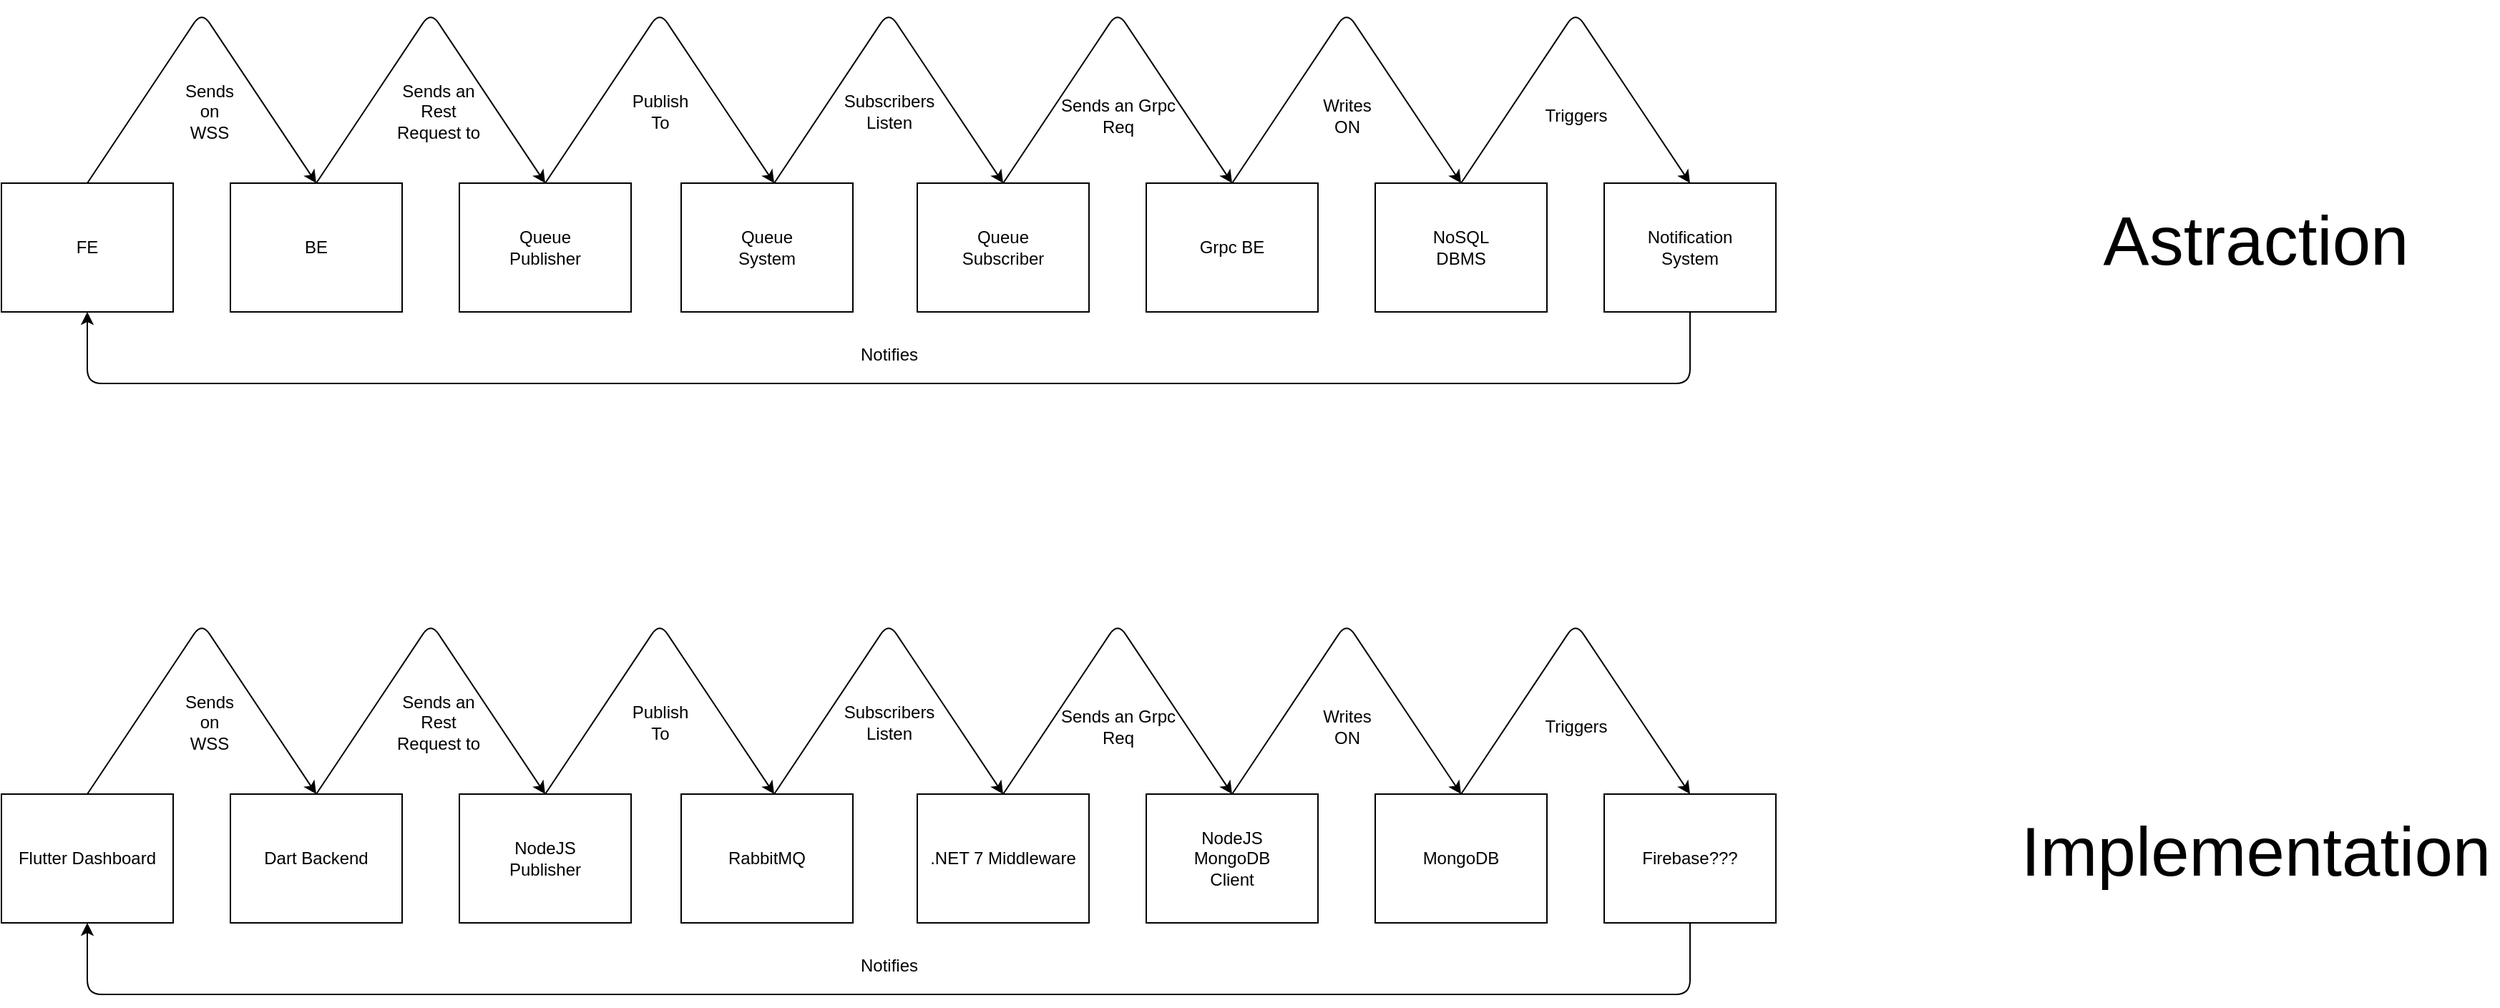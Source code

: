 <mxfile>
    <diagram id="bFyh9QD_zorucijYTf2e" name="Pagina-1">
        <mxGraphModel dx="2113" dy="1195" grid="1" gridSize="10" guides="1" tooltips="1" connect="1" arrows="1" fold="1" page="0" pageScale="1" pageWidth="827" pageHeight="1169" math="0" shadow="0">
            <root>
                <mxCell id="0"/>
                <mxCell id="1" parent="0"/>
                <mxCell id="8" style="edgeStyle=none;html=1;exitX=0.5;exitY=0;exitDx=0;exitDy=0;entryX=0.5;entryY=0;entryDx=0;entryDy=0;" edge="1" parent="1" source="2" target="3">
                    <mxGeometry relative="1" as="geometry">
                        <Array as="points">
                            <mxPoint x="200" y="160"/>
                        </Array>
                    </mxGeometry>
                </mxCell>
                <mxCell id="2" value="FE&lt;br&gt;" style="whiteSpace=wrap;html=1;" vertex="1" parent="1">
                    <mxGeometry x="60" y="280" width="120" height="90" as="geometry"/>
                </mxCell>
                <mxCell id="3" value="BE&lt;br&gt;" style="whiteSpace=wrap;html=1;" vertex="1" parent="1">
                    <mxGeometry x="220" y="280" width="120" height="90" as="geometry"/>
                </mxCell>
                <mxCell id="4" value="Queue&lt;br&gt;Publisher" style="whiteSpace=wrap;html=1;" vertex="1" parent="1">
                    <mxGeometry x="380" y="280" width="120" height="90" as="geometry"/>
                </mxCell>
                <mxCell id="5" value="Queue&lt;br&gt;System" style="whiteSpace=wrap;html=1;" vertex="1" parent="1">
                    <mxGeometry x="535" y="280" width="120" height="90" as="geometry"/>
                </mxCell>
                <mxCell id="6" value="Queue&lt;br&gt;Subscriber" style="whiteSpace=wrap;html=1;" vertex="1" parent="1">
                    <mxGeometry x="700" y="280" width="120" height="90" as="geometry"/>
                </mxCell>
                <mxCell id="7" value="Grpc BE" style="whiteSpace=wrap;html=1;" vertex="1" parent="1">
                    <mxGeometry x="860" y="280" width="120" height="90" as="geometry"/>
                </mxCell>
                <mxCell id="9" value="Sends&lt;br&gt;on &lt;br&gt;WSS" style="text;html=1;align=center;verticalAlign=middle;resizable=0;points=[];autosize=1;strokeColor=none;fillColor=none;" vertex="1" parent="1">
                    <mxGeometry x="180" y="205" width="50" height="50" as="geometry"/>
                </mxCell>
                <mxCell id="10" style="edgeStyle=none;html=1;exitX=0.5;exitY=0;exitDx=0;exitDy=0;entryX=0.5;entryY=0;entryDx=0;entryDy=0;" edge="1" parent="1">
                    <mxGeometry relative="1" as="geometry">
                        <mxPoint x="440" y="280" as="sourcePoint"/>
                        <mxPoint x="600" y="280" as="targetPoint"/>
                        <Array as="points">
                            <mxPoint x="520" y="160"/>
                        </Array>
                    </mxGeometry>
                </mxCell>
                <mxCell id="11" value="Sends an &lt;br&gt;Rest&lt;br&gt;Request to" style="text;html=1;align=center;verticalAlign=middle;resizable=0;points=[];autosize=1;strokeColor=none;fillColor=none;" vertex="1" parent="1">
                    <mxGeometry x="330" y="205" width="70" height="50" as="geometry"/>
                </mxCell>
                <mxCell id="12" style="edgeStyle=none;html=1;exitX=0.5;exitY=0;exitDx=0;exitDy=0;entryX=0.5;entryY=0;entryDx=0;entryDy=0;" edge="1" parent="1">
                    <mxGeometry relative="1" as="geometry">
                        <mxPoint x="280" y="280" as="sourcePoint"/>
                        <mxPoint x="440" y="280" as="targetPoint"/>
                        <Array as="points">
                            <mxPoint x="360" y="160"/>
                        </Array>
                    </mxGeometry>
                </mxCell>
                <mxCell id="13" value="Publish&lt;br&gt;To" style="text;html=1;align=center;verticalAlign=middle;resizable=0;points=[];autosize=1;strokeColor=none;fillColor=none;" vertex="1" parent="1">
                    <mxGeometry x="495" y="215" width="50" height="30" as="geometry"/>
                </mxCell>
                <mxCell id="14" style="edgeStyle=none;html=1;exitX=0.5;exitY=0;exitDx=0;exitDy=0;entryX=0.5;entryY=0;entryDx=0;entryDy=0;" edge="1" parent="1">
                    <mxGeometry relative="1" as="geometry">
                        <mxPoint x="600" y="280" as="sourcePoint"/>
                        <mxPoint x="760" y="280" as="targetPoint"/>
                        <Array as="points">
                            <mxPoint x="680" y="160"/>
                        </Array>
                    </mxGeometry>
                </mxCell>
                <mxCell id="15" value="Subscribers&lt;br&gt;Listen" style="text;html=1;align=center;verticalAlign=middle;resizable=0;points=[];autosize=1;strokeColor=none;fillColor=none;" vertex="1" parent="1">
                    <mxGeometry x="640" y="215" width="80" height="30" as="geometry"/>
                </mxCell>
                <mxCell id="16" style="edgeStyle=none;html=1;exitX=0.5;exitY=0;exitDx=0;exitDy=0;entryX=0.5;entryY=0;entryDx=0;entryDy=0;" edge="1" parent="1">
                    <mxGeometry relative="1" as="geometry">
                        <mxPoint x="760" y="280" as="sourcePoint"/>
                        <mxPoint x="920" y="280" as="targetPoint"/>
                        <Array as="points">
                            <mxPoint x="840" y="160"/>
                        </Array>
                    </mxGeometry>
                </mxCell>
                <mxCell id="17" value="Sends an Grpc&lt;br&gt;Req" style="text;html=1;align=center;verticalAlign=middle;resizable=0;points=[];autosize=1;strokeColor=none;fillColor=none;" vertex="1" parent="1">
                    <mxGeometry x="790" y="218" width="100" height="30" as="geometry"/>
                </mxCell>
                <mxCell id="18" value="NoSQL&lt;br&gt;DBMS" style="whiteSpace=wrap;html=1;" vertex="1" parent="1">
                    <mxGeometry x="1020" y="280" width="120" height="90" as="geometry"/>
                </mxCell>
                <mxCell id="19" style="edgeStyle=none;html=1;exitX=0.5;exitY=0;exitDx=0;exitDy=0;entryX=0.5;entryY=0;entryDx=0;entryDy=0;" edge="1" parent="1">
                    <mxGeometry relative="1" as="geometry">
                        <mxPoint x="920" y="280" as="sourcePoint"/>
                        <mxPoint x="1080" y="280" as="targetPoint"/>
                        <Array as="points">
                            <mxPoint x="1000" y="160"/>
                        </Array>
                    </mxGeometry>
                </mxCell>
                <mxCell id="20" value="Writes&lt;br&gt;ON" style="text;html=1;align=center;verticalAlign=middle;resizable=0;points=[];autosize=1;strokeColor=none;fillColor=none;" vertex="1" parent="1">
                    <mxGeometry x="975" y="218" width="50" height="30" as="geometry"/>
                </mxCell>
                <mxCell id="21" value="Astraction" style="text;html=1;align=center;verticalAlign=middle;resizable=0;points=[];autosize=1;strokeColor=none;fillColor=none;fontSize=48;" vertex="1" parent="1">
                    <mxGeometry x="1520" y="290" width="230" height="60" as="geometry"/>
                </mxCell>
                <mxCell id="25" style="edgeStyle=none;html=1;exitX=0.5;exitY=1;exitDx=0;exitDy=0;entryX=0.5;entryY=1;entryDx=0;entryDy=0;fontSize=48;" edge="1" parent="1" source="22" target="2">
                    <mxGeometry relative="1" as="geometry">
                        <Array as="points">
                            <mxPoint x="1240" y="420"/>
                            <mxPoint x="120" y="420"/>
                        </Array>
                    </mxGeometry>
                </mxCell>
                <mxCell id="22" value="Notification&lt;br&gt;System" style="whiteSpace=wrap;html=1;" vertex="1" parent="1">
                    <mxGeometry x="1180" y="280" width="120" height="90" as="geometry"/>
                </mxCell>
                <mxCell id="23" style="edgeStyle=none;html=1;exitX=0.5;exitY=0;exitDx=0;exitDy=0;entryX=0.5;entryY=0;entryDx=0;entryDy=0;" edge="1" parent="1">
                    <mxGeometry relative="1" as="geometry">
                        <mxPoint x="1080" y="280" as="sourcePoint"/>
                        <mxPoint x="1240" y="280" as="targetPoint"/>
                        <Array as="points">
                            <mxPoint x="1160" y="160"/>
                        </Array>
                    </mxGeometry>
                </mxCell>
                <mxCell id="24" value="Triggers" style="text;html=1;align=center;verticalAlign=middle;resizable=0;points=[];autosize=1;strokeColor=none;fillColor=none;" vertex="1" parent="1">
                    <mxGeometry x="1130" y="223" width="60" height="20" as="geometry"/>
                </mxCell>
                <mxCell id="27" value="Notifies" style="text;html=1;align=center;verticalAlign=middle;resizable=0;points=[];autosize=1;strokeColor=none;fillColor=none;" vertex="1" parent="1">
                    <mxGeometry x="650" y="390" width="60" height="20" as="geometry"/>
                </mxCell>
                <mxCell id="28" style="edgeStyle=none;html=1;exitX=0.5;exitY=0;exitDx=0;exitDy=0;entryX=0.5;entryY=0;entryDx=0;entryDy=0;" edge="1" parent="1" source="29" target="30">
                    <mxGeometry relative="1" as="geometry">
                        <Array as="points">
                            <mxPoint x="200" y="587"/>
                        </Array>
                    </mxGeometry>
                </mxCell>
                <mxCell id="29" value="Flutter Dashboard" style="whiteSpace=wrap;html=1;" vertex="1" parent="1">
                    <mxGeometry x="60" y="707" width="120" height="90" as="geometry"/>
                </mxCell>
                <mxCell id="30" value="Dart Backend" style="whiteSpace=wrap;html=1;" vertex="1" parent="1">
                    <mxGeometry x="220" y="707" width="120" height="90" as="geometry"/>
                </mxCell>
                <mxCell id="31" value="NodeJS&lt;br&gt;Publisher" style="whiteSpace=wrap;html=1;" vertex="1" parent="1">
                    <mxGeometry x="380" y="707" width="120" height="90" as="geometry"/>
                </mxCell>
                <mxCell id="32" value="RabbitMQ" style="whiteSpace=wrap;html=1;" vertex="1" parent="1">
                    <mxGeometry x="535" y="707" width="120" height="90" as="geometry"/>
                </mxCell>
                <mxCell id="33" value=".NET 7 Middleware" style="whiteSpace=wrap;html=1;" vertex="1" parent="1">
                    <mxGeometry x="700" y="707" width="120" height="90" as="geometry"/>
                </mxCell>
                <mxCell id="34" value="NodeJS&lt;br&gt;MongoDB&lt;br&gt;Client" style="whiteSpace=wrap;html=1;" vertex="1" parent="1">
                    <mxGeometry x="860" y="707" width="120" height="90" as="geometry"/>
                </mxCell>
                <mxCell id="35" value="Sends&lt;br&gt;on &lt;br&gt;WSS" style="text;html=1;align=center;verticalAlign=middle;resizable=0;points=[];autosize=1;strokeColor=none;fillColor=none;" vertex="1" parent="1">
                    <mxGeometry x="180" y="632" width="50" height="50" as="geometry"/>
                </mxCell>
                <mxCell id="36" style="edgeStyle=none;html=1;exitX=0.5;exitY=0;exitDx=0;exitDy=0;entryX=0.5;entryY=0;entryDx=0;entryDy=0;" edge="1" parent="1">
                    <mxGeometry relative="1" as="geometry">
                        <mxPoint x="440" y="707" as="sourcePoint"/>
                        <mxPoint x="600" y="707" as="targetPoint"/>
                        <Array as="points">
                            <mxPoint x="520" y="587"/>
                        </Array>
                    </mxGeometry>
                </mxCell>
                <mxCell id="37" value="Sends an &lt;br&gt;Rest&lt;br&gt;Request to" style="text;html=1;align=center;verticalAlign=middle;resizable=0;points=[];autosize=1;strokeColor=none;fillColor=none;" vertex="1" parent="1">
                    <mxGeometry x="330" y="632" width="70" height="50" as="geometry"/>
                </mxCell>
                <mxCell id="38" style="edgeStyle=none;html=1;exitX=0.5;exitY=0;exitDx=0;exitDy=0;entryX=0.5;entryY=0;entryDx=0;entryDy=0;" edge="1" parent="1">
                    <mxGeometry relative="1" as="geometry">
                        <mxPoint x="280" y="707" as="sourcePoint"/>
                        <mxPoint x="440" y="707" as="targetPoint"/>
                        <Array as="points">
                            <mxPoint x="360" y="587"/>
                        </Array>
                    </mxGeometry>
                </mxCell>
                <mxCell id="39" value="Publish&lt;br&gt;To" style="text;html=1;align=center;verticalAlign=middle;resizable=0;points=[];autosize=1;strokeColor=none;fillColor=none;" vertex="1" parent="1">
                    <mxGeometry x="495" y="642" width="50" height="30" as="geometry"/>
                </mxCell>
                <mxCell id="40" style="edgeStyle=none;html=1;exitX=0.5;exitY=0;exitDx=0;exitDy=0;entryX=0.5;entryY=0;entryDx=0;entryDy=0;" edge="1" parent="1">
                    <mxGeometry relative="1" as="geometry">
                        <mxPoint x="600" y="707" as="sourcePoint"/>
                        <mxPoint x="760" y="707" as="targetPoint"/>
                        <Array as="points">
                            <mxPoint x="680" y="587"/>
                        </Array>
                    </mxGeometry>
                </mxCell>
                <mxCell id="41" value="Subscribers&lt;br&gt;Listen" style="text;html=1;align=center;verticalAlign=middle;resizable=0;points=[];autosize=1;strokeColor=none;fillColor=none;" vertex="1" parent="1">
                    <mxGeometry x="640" y="642" width="80" height="30" as="geometry"/>
                </mxCell>
                <mxCell id="42" style="edgeStyle=none;html=1;exitX=0.5;exitY=0;exitDx=0;exitDy=0;entryX=0.5;entryY=0;entryDx=0;entryDy=0;" edge="1" parent="1">
                    <mxGeometry relative="1" as="geometry">
                        <mxPoint x="760" y="707" as="sourcePoint"/>
                        <mxPoint x="920" y="707" as="targetPoint"/>
                        <Array as="points">
                            <mxPoint x="840" y="587"/>
                        </Array>
                    </mxGeometry>
                </mxCell>
                <mxCell id="43" value="Sends an Grpc&lt;br&gt;Req" style="text;html=1;align=center;verticalAlign=middle;resizable=0;points=[];autosize=1;strokeColor=none;fillColor=none;" vertex="1" parent="1">
                    <mxGeometry x="790" y="645" width="100" height="30" as="geometry"/>
                </mxCell>
                <mxCell id="44" value="MongoDB" style="whiteSpace=wrap;html=1;" vertex="1" parent="1">
                    <mxGeometry x="1020" y="707" width="120" height="90" as="geometry"/>
                </mxCell>
                <mxCell id="45" style="edgeStyle=none;html=1;exitX=0.5;exitY=0;exitDx=0;exitDy=0;entryX=0.5;entryY=0;entryDx=0;entryDy=0;" edge="1" parent="1">
                    <mxGeometry relative="1" as="geometry">
                        <mxPoint x="920" y="707" as="sourcePoint"/>
                        <mxPoint x="1080" y="707" as="targetPoint"/>
                        <Array as="points">
                            <mxPoint x="1000" y="587"/>
                        </Array>
                    </mxGeometry>
                </mxCell>
                <mxCell id="46" value="Writes&lt;br&gt;ON" style="text;html=1;align=center;verticalAlign=middle;resizable=0;points=[];autosize=1;strokeColor=none;fillColor=none;" vertex="1" parent="1">
                    <mxGeometry x="975" y="645" width="50" height="30" as="geometry"/>
                </mxCell>
                <mxCell id="47" value="Implementation" style="text;html=1;align=center;verticalAlign=middle;resizable=0;points=[];autosize=1;strokeColor=none;fillColor=none;fontSize=48;" vertex="1" parent="1">
                    <mxGeometry x="1465" y="717" width="340" height="60" as="geometry"/>
                </mxCell>
                <mxCell id="48" style="edgeStyle=none;html=1;exitX=0.5;exitY=1;exitDx=0;exitDy=0;entryX=0.5;entryY=1;entryDx=0;entryDy=0;fontSize=48;" edge="1" parent="1" source="49" target="29">
                    <mxGeometry relative="1" as="geometry">
                        <Array as="points">
                            <mxPoint x="1240" y="847"/>
                            <mxPoint x="120" y="847"/>
                        </Array>
                    </mxGeometry>
                </mxCell>
                <mxCell id="49" value="Firebase???" style="whiteSpace=wrap;html=1;" vertex="1" parent="1">
                    <mxGeometry x="1180" y="707" width="120" height="90" as="geometry"/>
                </mxCell>
                <mxCell id="50" style="edgeStyle=none;html=1;exitX=0.5;exitY=0;exitDx=0;exitDy=0;entryX=0.5;entryY=0;entryDx=0;entryDy=0;" edge="1" parent="1">
                    <mxGeometry relative="1" as="geometry">
                        <mxPoint x="1080" y="707" as="sourcePoint"/>
                        <mxPoint x="1240" y="707" as="targetPoint"/>
                        <Array as="points">
                            <mxPoint x="1160" y="587"/>
                        </Array>
                    </mxGeometry>
                </mxCell>
                <mxCell id="51" value="Triggers" style="text;html=1;align=center;verticalAlign=middle;resizable=0;points=[];autosize=1;strokeColor=none;fillColor=none;" vertex="1" parent="1">
                    <mxGeometry x="1130" y="650" width="60" height="20" as="geometry"/>
                </mxCell>
                <mxCell id="52" value="Notifies" style="text;html=1;align=center;verticalAlign=middle;resizable=0;points=[];autosize=1;strokeColor=none;fillColor=none;" vertex="1" parent="1">
                    <mxGeometry x="650" y="817" width="60" height="20" as="geometry"/>
                </mxCell>
            </root>
        </mxGraphModel>
    </diagram>
</mxfile>